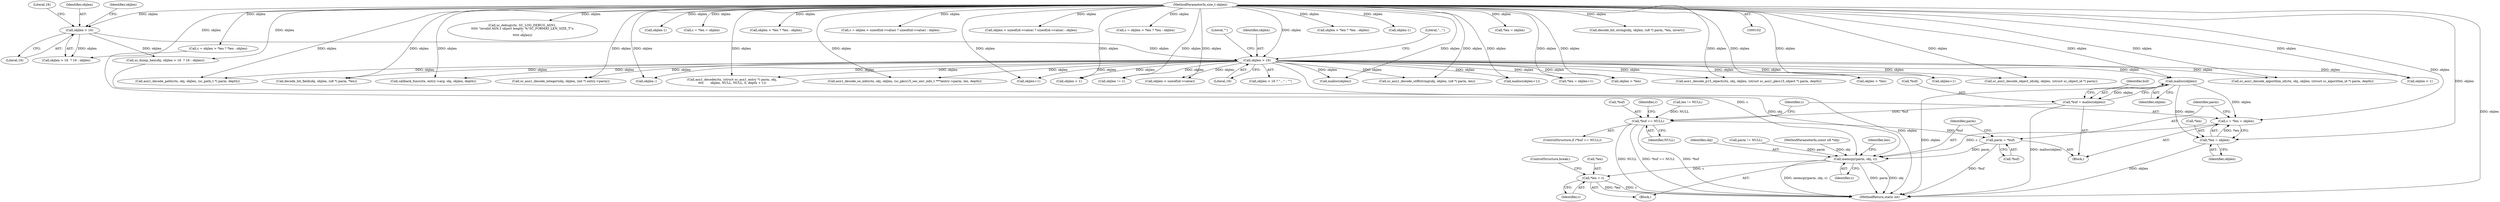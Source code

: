 digraph "0_OpenSC_a3fc7693f3a035a8a7921cffb98432944bb42740@API" {
"1000477" [label="(Call,malloc(objlen))"];
"1000150" [label="(Call,objlen > 16)"];
"1000106" [label="(MethodParameterIn,size_t objlen)"];
"1000144" [label="(Call,objlen > 16)"];
"1000474" [label="(Call,*buf = malloc(objlen))"];
"1000480" [label="(Call,*buf == NULL)"];
"1000495" [label="(Call,parm = *buf)"];
"1000510" [label="(Call,memcpy(parm, obj, c))"];
"1000514" [label="(Call,*len = c)"];
"1000489" [label="(Call,c = *len = objlen)"];
"1000491" [label="(Call,*len = objlen)"];
"1000560" [label="(Call,malloc(objlen+1))"];
"1000224" [label="(Call,sc_asn1_decode_integer(obj, objlen, (int *) entry->parm))"];
"1000143" [label="(Call,objlen > 16  ? 16 : objlen)"];
"1000190" [label="(Call,objlen != 1)"];
"1000526" [label="(Call,sc_asn1_decode_object_id(obj, objlen, (struct sc_object_id *) parm))"];
"1000496" [label="(Identifier,parm)"];
"1000194" [label="(Call,sc_debug(ctx, SC_LOG_DEBUG_ASN1,\n\t\t\t\t\t \"invalid ASN.1 object length: %\"SC_FORMAT_LEN_SIZE_T\"u\n\",\n\t\t\t\t\t objlen))"];
"1000452" [label="(Call,parm != NULL)"];
"1000388" [label="(Call,objlen--)"];
"1000455" [label="(Block,)"];
"1000477" [label="(Call,malloc(objlen))"];
"1000491" [label="(Call,*len = objlen)"];
"1000709" [label="(Call,asn1_decode_se_info(ctx, obj, objlen, (sc_pkcs15_sec_env_info_t ***)entry->parm, len, depth))"];
"1000770" [label="(MethodReturn,static int)"];
"1000517" [label="(Identifier,c)"];
"1000150" [label="(Call,objlen > 16)"];
"1000141" [label="(Call,sc_dump_hex(obj, objlen > 16  ? 16 : objlen))"];
"1000641" [label="(Call,objlen > sizeof(id->value))"];
"1000313" [label="(Call,objlen-1)"];
"1000420" [label="(Call,c = *len = objlen)"];
"1000480" [label="(Call,*buf == NULL)"];
"1000492" [label="(Call,*len)"];
"1000730" [label="(Call,callback_func(ctx, entry->arg, obj, objlen, depth))"];
"1000152" [label="(Literal,16)"];
"1000458" [label="(Call,len != NULL)"];
"1000513" [label="(Identifier,c)"];
"1000433" [label="(Call,objlen > *len ? *len : objlen)"];
"1000638" [label="(Call,c = objlen > sizeof(id->value) ? sizeof(id->value) : objlen)"];
"1000640" [label="(Call,objlen > sizeof(id->value) ? sizeof(id->value) : objlen)"];
"1000514" [label="(Call,*len = c)"];
"1000511" [label="(Identifier,parm)"];
"1000503" [label="(Call,objlen > *len)"];
"1000105" [label="(MethodParameterIn,const u8 *obj)"];
"1000489" [label="(Call,c = *len = objlen)"];
"1000272" [label="(Call,objlen < 1)"];
"1000408" [label="(Call,malloc(objlen))"];
"1000145" [label="(Identifier,objlen)"];
"1000475" [label="(Call,*buf)"];
"1000510" [label="(Call,memcpy(parm, obj, c))"];
"1000144" [label="(Call,objlen > 16)"];
"1000500" [label="(Call,c = objlen > *len ? *len : objlen)"];
"1000577" [label="(Call,objlen+1)"];
"1000478" [label="(Identifier,objlen)"];
"1000431" [label="(Call,c = objlen > *len ? *len : objlen)"];
"1000614" [label="(Call,asn1_decode_path(ctx, obj, objlen, (sc_path_t *) parm, depth))"];
"1000515" [label="(Call,*len)"];
"1000146" [label="(Literal,16)"];
"1000106" [label="(MethodParameterIn,size_t objlen)"];
"1000351" [label="(Call,decode_bit_field(obj, objlen, (u8 *) parm, *len))"];
"1000490" [label="(Identifier,c)"];
"1000516" [label="(Identifier,len)"];
"1000494" [label="(Identifier,objlen)"];
"1000483" [label="(Identifier,NULL)"];
"1000518" [label="(ControlStructure,break;)"];
"1000502" [label="(Call,objlen > *len ? *len : objlen)"];
"1000148" [label="(Identifier,objlen)"];
"1000482" [label="(Identifier,buf)"];
"1000149" [label="(Call,objlen > 16 ? \"...\" : \"\")"];
"1000153" [label="(Literal,\"...\")"];
"1000297" [label="(Call,objlen-1)"];
"1000479" [label="(ControlStructure,if (*buf == NULL))"];
"1000497" [label="(Call,*buf)"];
"1000154" [label="(Literal,\"\")"];
"1000691" [label="(Call,sc_asn1_decode_algorithm_id(ctx, obj, objlen, (struct sc_algorithm_id *) parm, depth))"];
"1000434" [label="(Call,objlen > *len)"];
"1000561" [label="(Call,objlen+1)"];
"1000574" [label="(Call,*len = objlen+1)"];
"1000422" [label="(Call,*len = objlen)"];
"1000673" [label="(Call,asn1_decode_p15_object(ctx, obj, objlen, (struct sc_asn1_pkcs15_object *) parm, depth))"];
"1000467" [label="(Block,)"];
"1000495" [label="(Call,parm = *buf)"];
"1000474" [label="(Call,*buf = malloc(objlen))"];
"1000147" [label="(Literal,16)"];
"1000586" [label="(Call,sc_asn1_decode_utf8string(obj, objlen, (u8 *) parm, len))"];
"1000322" [label="(Call,decode_bit_string(obj, objlen, (u8 *) parm, *len, invert))"];
"1000481" [label="(Call,*buf)"];
"1000167" [label="(Call,asn1_decode(ctx, (struct sc_asn1_entry *) parm, obj,\n\t\t\t\t       objlen, NULL, NULL, 0, depth + 1))"];
"1000486" [label="(Identifier,r)"];
"1000512" [label="(Identifier,obj)"];
"1000151" [label="(Identifier,objlen)"];
"1000379" [label="(Call,objlen > 1)"];
"1000477" -> "1000474"  [label="AST: "];
"1000477" -> "1000478"  [label="CFG: "];
"1000478" -> "1000477"  [label="AST: "];
"1000474" -> "1000477"  [label="CFG: "];
"1000477" -> "1000770"  [label="DDG: objlen"];
"1000477" -> "1000474"  [label="DDG: objlen"];
"1000150" -> "1000477"  [label="DDG: objlen"];
"1000106" -> "1000477"  [label="DDG: objlen"];
"1000477" -> "1000489"  [label="DDG: objlen"];
"1000477" -> "1000491"  [label="DDG: objlen"];
"1000150" -> "1000149"  [label="AST: "];
"1000150" -> "1000152"  [label="CFG: "];
"1000151" -> "1000150"  [label="AST: "];
"1000152" -> "1000150"  [label="AST: "];
"1000153" -> "1000150"  [label="CFG: "];
"1000154" -> "1000150"  [label="CFG: "];
"1000150" -> "1000770"  [label="DDG: objlen"];
"1000106" -> "1000150"  [label="DDG: objlen"];
"1000144" -> "1000150"  [label="DDG: objlen"];
"1000150" -> "1000167"  [label="DDG: objlen"];
"1000150" -> "1000190"  [label="DDG: objlen"];
"1000150" -> "1000224"  [label="DDG: objlen"];
"1000150" -> "1000272"  [label="DDG: objlen"];
"1000150" -> "1000351"  [label="DDG: objlen"];
"1000150" -> "1000379"  [label="DDG: objlen"];
"1000150" -> "1000388"  [label="DDG: objlen"];
"1000150" -> "1000408"  [label="DDG: objlen"];
"1000150" -> "1000434"  [label="DDG: objlen"];
"1000150" -> "1000503"  [label="DDG: objlen"];
"1000150" -> "1000526"  [label="DDG: objlen"];
"1000150" -> "1000560"  [label="DDG: objlen"];
"1000150" -> "1000561"  [label="DDG: objlen"];
"1000150" -> "1000574"  [label="DDG: objlen"];
"1000150" -> "1000577"  [label="DDG: objlen"];
"1000150" -> "1000586"  [label="DDG: objlen"];
"1000150" -> "1000614"  [label="DDG: objlen"];
"1000150" -> "1000641"  [label="DDG: objlen"];
"1000150" -> "1000673"  [label="DDG: objlen"];
"1000150" -> "1000691"  [label="DDG: objlen"];
"1000150" -> "1000709"  [label="DDG: objlen"];
"1000150" -> "1000730"  [label="DDG: objlen"];
"1000106" -> "1000102"  [label="AST: "];
"1000106" -> "1000770"  [label="DDG: objlen"];
"1000106" -> "1000141"  [label="DDG: objlen"];
"1000106" -> "1000144"  [label="DDG: objlen"];
"1000106" -> "1000143"  [label="DDG: objlen"];
"1000106" -> "1000167"  [label="DDG: objlen"];
"1000106" -> "1000190"  [label="DDG: objlen"];
"1000106" -> "1000194"  [label="DDG: objlen"];
"1000106" -> "1000224"  [label="DDG: objlen"];
"1000106" -> "1000272"  [label="DDG: objlen"];
"1000106" -> "1000297"  [label="DDG: objlen"];
"1000106" -> "1000313"  [label="DDG: objlen"];
"1000106" -> "1000322"  [label="DDG: objlen"];
"1000106" -> "1000351"  [label="DDG: objlen"];
"1000106" -> "1000379"  [label="DDG: objlen"];
"1000106" -> "1000388"  [label="DDG: objlen"];
"1000106" -> "1000408"  [label="DDG: objlen"];
"1000106" -> "1000420"  [label="DDG: objlen"];
"1000106" -> "1000422"  [label="DDG: objlen"];
"1000106" -> "1000431"  [label="DDG: objlen"];
"1000106" -> "1000434"  [label="DDG: objlen"];
"1000106" -> "1000433"  [label="DDG: objlen"];
"1000106" -> "1000489"  [label="DDG: objlen"];
"1000106" -> "1000491"  [label="DDG: objlen"];
"1000106" -> "1000500"  [label="DDG: objlen"];
"1000106" -> "1000503"  [label="DDG: objlen"];
"1000106" -> "1000502"  [label="DDG: objlen"];
"1000106" -> "1000526"  [label="DDG: objlen"];
"1000106" -> "1000560"  [label="DDG: objlen"];
"1000106" -> "1000561"  [label="DDG: objlen"];
"1000106" -> "1000574"  [label="DDG: objlen"];
"1000106" -> "1000577"  [label="DDG: objlen"];
"1000106" -> "1000586"  [label="DDG: objlen"];
"1000106" -> "1000614"  [label="DDG: objlen"];
"1000106" -> "1000638"  [label="DDG: objlen"];
"1000106" -> "1000641"  [label="DDG: objlen"];
"1000106" -> "1000640"  [label="DDG: objlen"];
"1000106" -> "1000673"  [label="DDG: objlen"];
"1000106" -> "1000691"  [label="DDG: objlen"];
"1000106" -> "1000709"  [label="DDG: objlen"];
"1000106" -> "1000730"  [label="DDG: objlen"];
"1000144" -> "1000143"  [label="AST: "];
"1000144" -> "1000146"  [label="CFG: "];
"1000145" -> "1000144"  [label="AST: "];
"1000146" -> "1000144"  [label="AST: "];
"1000147" -> "1000144"  [label="CFG: "];
"1000148" -> "1000144"  [label="CFG: "];
"1000144" -> "1000141"  [label="DDG: objlen"];
"1000144" -> "1000143"  [label="DDG: objlen"];
"1000474" -> "1000467"  [label="AST: "];
"1000475" -> "1000474"  [label="AST: "];
"1000482" -> "1000474"  [label="CFG: "];
"1000474" -> "1000770"  [label="DDG: malloc(objlen)"];
"1000474" -> "1000480"  [label="DDG: *buf"];
"1000480" -> "1000479"  [label="AST: "];
"1000480" -> "1000483"  [label="CFG: "];
"1000481" -> "1000480"  [label="AST: "];
"1000483" -> "1000480"  [label="AST: "];
"1000486" -> "1000480"  [label="CFG: "];
"1000490" -> "1000480"  [label="CFG: "];
"1000480" -> "1000770"  [label="DDG: NULL"];
"1000480" -> "1000770"  [label="DDG: *buf == NULL"];
"1000480" -> "1000770"  [label="DDG: *buf"];
"1000458" -> "1000480"  [label="DDG: NULL"];
"1000480" -> "1000495"  [label="DDG: *buf"];
"1000495" -> "1000467"  [label="AST: "];
"1000495" -> "1000497"  [label="CFG: "];
"1000496" -> "1000495"  [label="AST: "];
"1000497" -> "1000495"  [label="AST: "];
"1000511" -> "1000495"  [label="CFG: "];
"1000495" -> "1000770"  [label="DDG: *buf"];
"1000495" -> "1000510"  [label="DDG: parm"];
"1000510" -> "1000455"  [label="AST: "];
"1000510" -> "1000513"  [label="CFG: "];
"1000511" -> "1000510"  [label="AST: "];
"1000512" -> "1000510"  [label="AST: "];
"1000513" -> "1000510"  [label="AST: "];
"1000516" -> "1000510"  [label="CFG: "];
"1000510" -> "1000770"  [label="DDG: parm"];
"1000510" -> "1000770"  [label="DDG: obj"];
"1000510" -> "1000770"  [label="DDG: memcpy(parm, obj, c)"];
"1000452" -> "1000510"  [label="DDG: parm"];
"1000141" -> "1000510"  [label="DDG: obj"];
"1000105" -> "1000510"  [label="DDG: obj"];
"1000500" -> "1000510"  [label="DDG: c"];
"1000489" -> "1000510"  [label="DDG: c"];
"1000510" -> "1000514"  [label="DDG: c"];
"1000514" -> "1000455"  [label="AST: "];
"1000514" -> "1000517"  [label="CFG: "];
"1000515" -> "1000514"  [label="AST: "];
"1000517" -> "1000514"  [label="AST: "];
"1000518" -> "1000514"  [label="CFG: "];
"1000514" -> "1000770"  [label="DDG: *len"];
"1000514" -> "1000770"  [label="DDG: c"];
"1000489" -> "1000467"  [label="AST: "];
"1000489" -> "1000491"  [label="CFG: "];
"1000490" -> "1000489"  [label="AST: "];
"1000491" -> "1000489"  [label="AST: "];
"1000496" -> "1000489"  [label="CFG: "];
"1000491" -> "1000489"  [label="DDG: *len"];
"1000491" -> "1000494"  [label="CFG: "];
"1000492" -> "1000491"  [label="AST: "];
"1000494" -> "1000491"  [label="AST: "];
"1000491" -> "1000770"  [label="DDG: objlen"];
}
